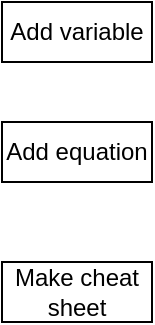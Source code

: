 <mxfile version="14.1.9" type="github" pages="3">
  <diagram id="2yFx_mqtz67Pj3CxTtEm" name="Whiteboard">
    <mxGraphModel dx="953" dy="586" grid="1" gridSize="10" guides="1" tooltips="1" connect="1" arrows="1" fold="1" page="1" pageScale="1" pageWidth="850" pageHeight="1100" math="0" shadow="0">
      <root>
        <mxCell id="FIBju56evsz0IUwhb-XU-0" />
        <mxCell id="FIBju56evsz0IUwhb-XU-1" parent="FIBju56evsz0IUwhb-XU-0" />
        <mxCell id="aS64D4CVeJAxAPNwVGbq-2" value="Add variable" style="rounded=0;whiteSpace=wrap;html=1;" parent="FIBju56evsz0IUwhb-XU-1" vertex="1">
          <mxGeometry x="365" y="100" width="75" height="30" as="geometry" />
        </mxCell>
        <mxCell id="aS64D4CVeJAxAPNwVGbq-3" value="Add equation" style="rounded=0;whiteSpace=wrap;html=1;" parent="FIBju56evsz0IUwhb-XU-1" vertex="1">
          <mxGeometry x="365" y="160" width="75" height="30" as="geometry" />
        </mxCell>
        <mxCell id="aS64D4CVeJAxAPNwVGbq-5" value="Make cheat sheet" style="rounded=0;whiteSpace=wrap;html=1;" parent="FIBju56evsz0IUwhb-XU-1" vertex="1">
          <mxGeometry x="365" y="230" width="75" height="30" as="geometry" />
        </mxCell>
      </root>
    </mxGraphModel>
  </diagram>
  <diagram id="Ml44lX84ljDbCF8pkIIf" name="Mockup">
    <mxGraphModel dx="2187" dy="1875" grid="1" gridSize="10" guides="1" tooltips="1" connect="1" arrows="1" fold="1" page="1" pageScale="1" pageWidth="850" pageHeight="1100" math="0" shadow="0">
      <root>
        <mxCell id="0" />
        <mxCell id="1" parent="0" />
        <mxCell id="WI4F5f1zV7nUWWtO1QKk-4" value="" style="strokeWidth=1;shadow=0;dashed=0;align=center;html=1;shape=mxgraph.mockup.containers.browserWindow;rSize=0;strokeColor=#666666;strokeColor2=#008cff;strokeColor3=#c4c4c4;mainText=,;recursiveResize=0;" parent="1" vertex="1">
          <mxGeometry x="-70" y="20" width="960" height="690" as="geometry" />
        </mxCell>
        <mxCell id="WI4F5f1zV7nUWWtO1QKk-5" value="Page 1" style="strokeWidth=1;shadow=0;dashed=0;align=center;html=1;shape=mxgraph.mockup.containers.anchor;fontSize=17;fontColor=#666666;align=left;" parent="WI4F5f1zV7nUWWtO1QKk-4" vertex="1">
          <mxGeometry x="60" y="12" width="110" height="26" as="geometry" />
        </mxCell>
        <mxCell id="WI4F5f1zV7nUWWtO1QKk-6" value="https://www.draw.io" style="strokeWidth=1;shadow=0;dashed=0;align=center;html=1;shape=mxgraph.mockup.containers.anchor;rSize=0;fontSize=17;fontColor=#666666;align=left;" parent="WI4F5f1zV7nUWWtO1QKk-4" vertex="1">
          <mxGeometry x="130" y="60" width="250" height="26" as="geometry" />
        </mxCell>
        <mxCell id="vdhxvwEADm5-jfVzZxHt-2" value="" style="rounded=0;whiteSpace=wrap;html=1;" parent="WI4F5f1zV7nUWWtO1QKk-4" vertex="1">
          <mxGeometry y="110" width="180" height="580" as="geometry" />
        </mxCell>
        <mxCell id="vdhxvwEADm5-jfVzZxHt-4" value="Add variable" style="rounded=1;whiteSpace=wrap;html=1;" parent="WI4F5f1zV7nUWWtO1QKk-4" vertex="1">
          <mxGeometry x="30" y="170" width="120" height="30" as="geometry" />
        </mxCell>
        <mxCell id="vdhxvwEADm5-jfVzZxHt-5" value="Add equation" style="rounded=1;whiteSpace=wrap;html=1;" parent="WI4F5f1zV7nUWWtO1QKk-4" vertex="1">
          <mxGeometry x="30" y="380" width="120" height="30" as="geometry" />
        </mxCell>
        <mxCell id="LuoPNY09o6dhREgk3uKN-3" style="rounded=0;orthogonalLoop=1;jettySize=auto;html=1;exitX=1;exitY=0.5;exitDx=0;exitDy=0;entryX=0;entryY=0.5;entryDx=0;entryDy=0;fontSize=17;dashed=1;" parent="WI4F5f1zV7nUWWtO1QKk-4" source="vdhxvwEADm5-jfVzZxHt-17" target="vdhxvwEADm5-jfVzZxHt-31" edge="1">
          <mxGeometry relative="1" as="geometry" />
        </mxCell>
        <mxCell id="vdhxvwEADm5-jfVzZxHt-17" value="&lt;div&gt;&lt;font style=&quot;font-size: 19px&quot;&gt;V&lt;/font&gt;&lt;/div&gt;&lt;div&gt;Volume&lt;/div&gt;" style="rounded=1;whiteSpace=wrap;html=1;align=center;" parent="WI4F5f1zV7nUWWtO1QKk-4" vertex="1">
          <mxGeometry x="320" y="250" width="120" height="60" as="geometry" />
        </mxCell>
        <mxCell id="vdhxvwEADm5-jfVzZxHt-18" value="" style="shape=image;html=1;verticalAlign=top;verticalLabelPosition=bottom;labelBackgroundColor=#ffffff;imageAspect=0;aspect=fixed;image=https://cdn4.iconfinder.com/data/icons/wirecons-free-vector-icons/32/move-128.png;align=center;" parent="WI4F5f1zV7nUWWtO1QKk-4" vertex="1">
          <mxGeometry x="420" y="240" width="28" height="28" as="geometry" />
        </mxCell>
        <mxCell id="vdhxvwEADm5-jfVzZxHt-19" value="&lt;font style=&quot;font-size: 10px&quot;&gt;The amount of space a substance takes up&lt;/font&gt;" style="strokeWidth=1;shadow=0;dashed=0;align=center;html=1;shape=mxgraph.mockup.text.callout;linkText=;textSize=17;textColor=#666666;callDir=NW;callStyle=line;fontSize=17;fontColor=#666666;align=left;verticalAlign=top;strokeColor=#666666;" parent="WI4F5f1zV7nUWWtO1QKk-4" vertex="1">
          <mxGeometry x="280" y="200" width="100" height="50" as="geometry" />
        </mxCell>
        <mxCell id="vdhxvwEADm5-jfVzZxHt-29" value="Variables" style="text;html=1;strokeColor=none;fillColor=none;align=center;verticalAlign=middle;whiteSpace=wrap;rounded=0;fontSize=17;fontStyle=1" parent="WI4F5f1zV7nUWWtO1QKk-4" vertex="1">
          <mxGeometry x="10" y="130" width="70" height="20" as="geometry" />
        </mxCell>
        <mxCell id="vdhxvwEADm5-jfVzZxHt-30" value="Equations" style="text;html=1;strokeColor=none;fillColor=none;align=center;verticalAlign=middle;whiteSpace=wrap;rounded=0;fontSize=17;fontStyle=1;" parent="WI4F5f1zV7nUWWtO1QKk-4" vertex="1">
          <mxGeometry x="10" y="342" width="70" height="20" as="geometry" />
        </mxCell>
        <mxCell id="vdhxvwEADm5-jfVzZxHt-31" value="&lt;div&gt;&lt;font style=&quot;font-size: 16px&quot;&gt;PV = nRT&lt;/font&gt;&lt;/div&gt;&lt;div&gt;&lt;font style=&quot;font-size: 12px&quot;&gt;Ideal Gas Law&lt;/font&gt;&lt;/div&gt;" style="rounded=1;whiteSpace=wrap;html=1;align=center;strokeWidth=6;" parent="WI4F5f1zV7nUWWtO1QKk-4" vertex="1">
          <mxGeometry x="670" y="348" width="120" height="60" as="geometry" />
        </mxCell>
        <mxCell id="vdhxvwEADm5-jfVzZxHt-32" value="" style="shape=image;html=1;verticalAlign=top;verticalLabelPosition=bottom;labelBackgroundColor=#ffffff;imageAspect=0;aspect=fixed;image=https://cdn4.iconfinder.com/data/icons/wirecons-free-vector-icons/32/move-128.png;align=center;" parent="WI4F5f1zV7nUWWtO1QKk-4" vertex="1">
          <mxGeometry x="770" y="338" width="28" height="28" as="geometry" />
        </mxCell>
        <mxCell id="vdhxvwEADm5-jfVzZxHt-33" value="&lt;font style=&quot;font-size: 10px&quot;&gt;Equation to estimate the state of a gas in ideal conditions&lt;/font&gt;" style="strokeWidth=1;shadow=0;dashed=0;align=center;html=1;shape=mxgraph.mockup.text.callout;linkText=;textSize=17;textColor=#666666;callDir=NW;callStyle=line;fontSize=17;fontColor=#666666;align=left;verticalAlign=top;strokeColor=#666666;" parent="WI4F5f1zV7nUWWtO1QKk-4" vertex="1">
          <mxGeometry x="620" y="300" width="110" height="48" as="geometry" />
        </mxCell>
        <mxCell id="vdhxvwEADm5-jfVzZxHt-34" value="" style="shape=image;html=1;verticalAlign=top;verticalLabelPosition=bottom;labelBackgroundColor=#ffffff;imageAspect=0;aspect=fixed;image=https://cdn1.iconfinder.com/data/icons/feather-2/24/log-in-128.png;align=center;" parent="WI4F5f1zV7nUWWtO1QKk-4" vertex="1">
          <mxGeometry x="930" y="118" width="17" height="17" as="geometry" />
        </mxCell>
        <mxCell id="vdhxvwEADm5-jfVzZxHt-35" value="Log-in/ Sign-up" style="text;html=1;strokeColor=none;fillColor=none;align=right;verticalAlign=middle;whiteSpace=wrap;rounded=0;" parent="WI4F5f1zV7nUWWtO1QKk-4" vertex="1">
          <mxGeometry x="830" y="119" width="100" height="20" as="geometry" />
        </mxCell>
        <mxCell id="vdhxvwEADm5-jfVzZxHt-39" value="" style="endArrow=none;html=1;exitX=0;exitY=0.5;exitDx=0;exitDy=0;entryX=1;entryY=0.5;entryDx=0;entryDy=0;" parent="WI4F5f1zV7nUWWtO1QKk-4" edge="1">
          <mxGeometry width="50" height="50" relative="1" as="geometry">
            <mxPoint y="332" as="sourcePoint" />
            <mxPoint x="180" y="332" as="targetPoint" />
          </mxGeometry>
        </mxCell>
        <mxCell id="vdhxvwEADm5-jfVzZxHt-40" value="" style="shape=image;html=1;verticalAlign=top;verticalLabelPosition=bottom;labelBackgroundColor=#ffffff;imageAspect=0;aspect=fixed;image=https://cdn1.iconfinder.com/data/icons/feather-2/24/zoom-in-128.png;align=center;" parent="WI4F5f1zV7nUWWtO1QKk-4" vertex="1">
          <mxGeometry x="921" y="647" width="28" height="28" as="geometry" />
        </mxCell>
        <mxCell id="vdhxvwEADm5-jfVzZxHt-41" value="" style="shape=image;html=1;verticalAlign=top;verticalLabelPosition=bottom;labelBackgroundColor=#ffffff;imageAspect=0;aspect=fixed;image=https://cdn1.iconfinder.com/data/icons/feather-2/24/zoom-out-128.png;align=center;" parent="WI4F5f1zV7nUWWtO1QKk-4" vertex="1">
          <mxGeometry x="893" y="647" width="28" height="28" as="geometry" />
        </mxCell>
        <mxCell id="vdhxvwEADm5-jfVzZxHt-50" value="" style="rounded=0;whiteSpace=wrap;html=1;align=center;" parent="WI4F5f1zV7nUWWtO1QKk-4" vertex="1">
          <mxGeometry x="10" y="210" width="160" height="110" as="geometry" />
        </mxCell>
        <mxCell id="vdhxvwEADm5-jfVzZxHt-52" value="" style="html=1;verticalLabelPosition=bottom;labelBackgroundColor=#ffffff;verticalAlign=top;shadow=0;dashed=0;strokeWidth=2;shape=mxgraph.ios7.misc.scroll_(vertical);fillColor=#a0a0a0;align=center;" parent="WI4F5f1zV7nUWWtO1QKk-4" vertex="1">
          <mxGeometry x="160" y="464" width="6" height="40" as="geometry" />
        </mxCell>
        <mxCell id="vdhxvwEADm5-jfVzZxHt-53" value="" style="rounded=0;whiteSpace=wrap;html=1;align=center;" parent="WI4F5f1zV7nUWWtO1QKk-4" vertex="1">
          <mxGeometry x="10" y="420" width="160" height="160" as="geometry" />
        </mxCell>
        <mxCell id="vdhxvwEADm5-jfVzZxHt-54" value="&amp;nbsp;&amp;nbsp;&amp;nbsp; Volume (V)" style="text;html=1;strokeColor=#000000;fillColor=#ffffff;align=left;verticalAlign=middle;whiteSpace=wrap;rounded=0;" parent="WI4F5f1zV7nUWWtO1QKk-4" vertex="1">
          <mxGeometry x="10" y="210" width="160" height="40" as="geometry" />
        </mxCell>
        <mxCell id="vdhxvwEADm5-jfVzZxHt-57" value="" style="endArrow=none;html=1;exitX=0;exitY=0.5;exitDx=0;exitDy=0;entryX=1;entryY=0.5;entryDx=0;entryDy=0;" parent="WI4F5f1zV7nUWWtO1QKk-4" edge="1">
          <mxGeometry width="50" height="50" relative="1" as="geometry">
            <mxPoint y="620" as="sourcePoint" />
            <mxPoint x="180" y="620" as="targetPoint" />
          </mxGeometry>
        </mxCell>
        <mxCell id="vdhxvwEADm5-jfVzZxHt-58" value="" style="shape=image;html=1;verticalAlign=top;verticalLabelPosition=bottom;labelBackgroundColor=#ffffff;imageAspect=0;aspect=fixed;image=https://cdn4.iconfinder.com/data/icons/glyphs/24/icons_save-128.png;align=center;" parent="WI4F5f1zV7nUWWtO1QKk-4" vertex="1">
          <mxGeometry x="930" y="145" width="17" height="17" as="geometry" />
        </mxCell>
        <mxCell id="vdhxvwEADm5-jfVzZxHt-59" value="Save to PDF" style="text;html=1;strokeColor=none;fillColor=none;align=right;verticalAlign=middle;whiteSpace=wrap;rounded=0;fontSize=12;" parent="WI4F5f1zV7nUWWtO1QKk-4" vertex="1">
          <mxGeometry x="820" y="146" width="110" height="20" as="geometry" />
        </mxCell>
        <mxCell id="vdhxvwEADm5-jfVzZxHt-62" value="&lt;div&gt;Double clicking an element in the canvas should centre it on the screen&lt;/div&gt;" style="text;html=1;strokeColor=none;fillColor=none;align=center;verticalAlign=middle;whiteSpace=wrap;rounded=0;fontSize=12;" parent="WI4F5f1zV7nUWWtO1QKk-4" vertex="1">
          <mxGeometry x="260" y="320" width="110" height="80" as="geometry" />
        </mxCell>
        <mxCell id="LuoPNY09o6dhREgk3uKN-7" value="Add link" style="rounded=1;whiteSpace=wrap;html=1;fontSize=12;align=center;" parent="WI4F5f1zV7nUWWtO1QKk-4" vertex="1">
          <mxGeometry x="10" y="647" width="150" height="22" as="geometry" />
        </mxCell>
        <mxCell id="RkbMY6eToga76T_WhzvT-1" value="&lt;div align=&quot;left&quot;&gt;&amp;nbsp;&amp;nbsp;&amp;nbsp; Ideal Gas Law&lt;/div&gt;&lt;div align=&quot;left&quot;&gt;&amp;nbsp;&amp;nbsp;&amp;nbsp; (PV = nRT)&lt;/div&gt;" style="rounded=0;whiteSpace=wrap;html=1;align=left;strokeColor=#36393d;fontColor=#FFFFFF;fillColor=#474747;" vertex="1" parent="WI4F5f1zV7nUWWtO1QKk-4">
          <mxGeometry x="10" y="420" width="160" height="40" as="geometry" />
        </mxCell>
        <mxCell id="vdhxvwEADm5-jfVzZxHt-56" value="" style="html=1;verticalLabelPosition=bottom;labelBackgroundColor=#ffffff;verticalAlign=top;shadow=0;dashed=0;strokeWidth=2;shape=mxgraph.ios7.misc.scroll_(vertical);fillColor=#a0a0a0;align=center;" parent="WI4F5f1zV7nUWWtO1QKk-4" vertex="1">
          <mxGeometry x="160" y="430" width="6" height="40" as="geometry" />
        </mxCell>
        <mxCell id="vdhxvwEADm5-jfVzZxHt-51" value="" style="html=1;verticalLabelPosition=bottom;labelBackgroundColor=#ffffff;verticalAlign=top;shadow=0;dashed=0;strokeWidth=2;shape=mxgraph.ios7.misc.scroll_(vertical);fillColor=#a0a0a0;align=center;" parent="WI4F5f1zV7nUWWtO1QKk-4" vertex="1">
          <mxGeometry x="160" y="220" width="6" height="40" as="geometry" />
        </mxCell>
        <mxCell id="RkbMY6eToga76T_WhzvT-35" style="edgeStyle=orthogonalEdgeStyle;rounded=0;orthogonalLoop=1;jettySize=auto;html=1;exitX=0.5;exitY=0;exitDx=0;exitDy=0;entryX=0;entryY=0.25;entryDx=0;entryDy=0;fontColor=#000000;" edge="1" parent="WI4F5f1zV7nUWWtO1QKk-4" source="RkbMY6eToga76T_WhzvT-7" target="RkbMY6eToga76T_WhzvT-33">
          <mxGeometry relative="1" as="geometry" />
        </mxCell>
        <mxCell id="RkbMY6eToga76T_WhzvT-7" value="Users can resize any element, and the text will scale" style="text;html=1;strokeColor=none;fillColor=none;align=center;verticalAlign=middle;whiteSpace=wrap;rounded=0;" vertex="1" parent="WI4F5f1zV7nUWWtO1QKk-4">
          <mxGeometry x="530" y="449" width="160" height="70" as="geometry" />
        </mxCell>
        <mxCell id="RkbMY6eToga76T_WhzvT-34" style="edgeStyle=orthogonalEdgeStyle;rounded=0;orthogonalLoop=1;jettySize=auto;html=1;exitX=0.5;exitY=0;exitDx=0;exitDy=0;entryX=1;entryY=0.5;entryDx=0;entryDy=0;fontColor=#000000;" edge="1" parent="WI4F5f1zV7nUWWtO1QKk-4" source="vdhxvwEADm5-jfVzZxHt-49" target="vdhxvwEADm5-jfVzZxHt-32">
          <mxGeometry relative="1" as="geometry" />
        </mxCell>
        <mxCell id="vdhxvwEADm5-jfVzZxHt-49" value="&lt;div&gt;User can drag variables and equations anywhere in canvas&lt;/div&gt;&lt;div&gt;&lt;br&gt;&lt;/div&gt;&lt;div&gt;Elements &lt;b&gt;can&lt;/b&gt; be dragged over one another. The element that appears on top will be the latest one created.&lt;br&gt;&lt;/div&gt;" style="text;html=1;strokeColor=none;fillColor=none;align=center;verticalAlign=middle;whiteSpace=wrap;rounded=0;" parent="WI4F5f1zV7nUWWtO1QKk-4" vertex="1">
          <mxGeometry x="760" y="437" width="170" height="109.5" as="geometry" />
        </mxCell>
        <mxCell id="RkbMY6eToga76T_WhzvT-33" value="" style="shape=image;html=1;verticalAlign=top;verticalLabelPosition=bottom;labelBackgroundColor=#ffffff;imageAspect=0;aspect=fixed;image=https://cdn2.iconfinder.com/data/icons/hawcons-gesture-stroke/32/icon_16_two_fingers_resize_in-128.png;strokeWidth=6;fillColor=#474747;fontColor=#000000;align=center;" vertex="1" parent="WI4F5f1zV7nUWWtO1QKk-4">
          <mxGeometry x="660.5" y="408" width="29" height="29" as="geometry" />
        </mxCell>
        <mxCell id="RkbMY6eToga76T_WhzvT-36" value="Hover over element to display description text" style="text;html=1;strokeColor=none;fillColor=none;align=center;verticalAlign=middle;whiteSpace=wrap;rounded=0;fontColor=#000000;" vertex="1" parent="WI4F5f1zV7nUWWtO1QKk-4">
          <mxGeometry x="260" y="175" width="170" height="35" as="geometry" />
        </mxCell>
        <mxCell id="RkbMY6eToga76T_WhzvT-42" value="" style="shape=image;html=1;verticalAlign=top;verticalLabelPosition=bottom;labelBackgroundColor=#ffffff;imageAspect=0;aspect=fixed;image=https://cdn1.iconfinder.com/data/icons/gradak-interface/32/interface-57-128.png;strokeWidth=6;fillColor=#474747;fontColor=#000000;align=center;" vertex="1" parent="WI4F5f1zV7nUWWtO1QKk-4">
          <mxGeometry x="865" y="647" width="28" height="28" as="geometry" />
        </mxCell>
        <mxCell id="RkbMY6eToga76T_WhzvT-86" value="" style="shape=image;html=1;verticalAlign=top;verticalLabelPosition=bottom;labelBackgroundColor=#ffffff;imageAspect=0;aspect=fixed;image=https://cdn2.iconfinder.com/data/icons/font-awesome/1792/hand-rock-o-128.png;strokeWidth=6;fillColor=#474747;fontColor=#000000;align=center;" vertex="1" parent="WI4F5f1zV7nUWWtO1QKk-4">
          <mxGeometry x="702" y="580" width="28" height="28" as="geometry" />
        </mxCell>
        <mxCell id="RkbMY6eToga76T_WhzvT-88" value="" style="rounded=0;whiteSpace=wrap;html=1;strokeWidth=1;fillColor=#dae8fc;align=center;strokeColor=#6c8ebf;" vertex="1" parent="WI4F5f1zV7nUWWtO1QKk-4">
          <mxGeometry x="620" y="162.5" width="120" height="60" as="geometry" />
        </mxCell>
        <mxCell id="RkbMY6eToga76T_WhzvT-89" value="" style="shape=image;html=1;verticalAlign=top;verticalLabelPosition=bottom;labelBackgroundColor=#ffffff;imageAspect=0;aspect=fixed;image=https://cdn0.iconfinder.com/data/icons/very-basic-android-l-lollipop-icon-pack/24/cursor-128.png;strokeWidth=1;fillColor=#474747;fontColor=#000000;align=center;" vertex="1" parent="WI4F5f1zV7nUWWtO1QKk-4">
          <mxGeometry x="730" y="216" width="28" height="28" as="geometry" />
        </mxCell>
        <mxCell id="vdhxvwEADm5-jfVzZxHt-6" value="" style="rounded=1;whiteSpace=wrap;html=1;" parent="1" vertex="1">
          <mxGeometry x="-110" y="900" width="350" height="310" as="geometry" />
        </mxCell>
        <mxCell id="vdhxvwEADm5-jfVzZxHt-7" value="New variable pop-up" style="text;html=1;strokeColor=none;fillColor=none;align=center;verticalAlign=middle;whiteSpace=wrap;rounded=0;" parent="1" vertex="1">
          <mxGeometry x="10" y="870" width="130" height="20" as="geometry" />
        </mxCell>
        <mxCell id="vdhxvwEADm5-jfVzZxHt-8" value="Variable name" style="fillColor=none;strokeColor=none;align=left;fontSize=14;fontColor=#212529;" parent="1" vertex="1">
          <mxGeometry x="-90" y="915" width="260" height="40" as="geometry" />
        </mxCell>
        <mxCell id="vdhxvwEADm5-jfVzZxHt-9" value="Volume" style="html=1;shadow=0;dashed=0;shape=mxgraph.bootstrap.rrect;rSize=5;fillColor=none;strokeColor=#999999;align=left;spacing=15;fontSize=14;fontColor=#6C767D;" parent="1" vertex="1">
          <mxGeometry width="140" height="30" relative="1" as="geometry">
            <mxPoint x="-90" y="955" as="offset" />
          </mxGeometry>
        </mxCell>
        <mxCell id="vdhxvwEADm5-jfVzZxHt-10" value="Description" style="fillColor=none;strokeColor=none;align=left;fontSize=14;fontColor=#212529;" parent="1" vertex="1">
          <mxGeometry width="260" height="40" relative="1" as="geometry">
            <mxPoint x="-90" y="995" as="offset" />
          </mxGeometry>
        </mxCell>
        <mxCell id="vdhxvwEADm5-jfVzZxHt-11" value="The amount of space a substance takes up." style="shadow=0;dashed=0;shape=mxgraph.bootstrap.rrect;rSize=5;fillColor=none;strokeColor=#999999;align=left;spacing=15;fontSize=14;fontColor=#6C767D;verticalAlign=top;labelPosition=center;verticalLabelPosition=middle;" parent="1" vertex="1">
          <mxGeometry width="300" height="100" relative="1" as="geometry">
            <mxPoint x="-85" y="1040" as="offset" />
          </mxGeometry>
        </mxCell>
        <mxCell id="vdhxvwEADm5-jfVzZxHt-14" value="V" style="html=1;shadow=0;dashed=0;shape=mxgraph.bootstrap.rrect;rSize=5;fillColor=none;strokeColor=#999999;align=left;spacing=15;fontSize=14;fontColor=#6C767D;" parent="1" vertex="1">
          <mxGeometry width="90" height="30" relative="1" as="geometry">
            <mxPoint x="90" y="955" as="offset" />
          </mxGeometry>
        </mxCell>
        <mxCell id="vdhxvwEADm5-jfVzZxHt-15" value="Symbol" style="fillColor=none;strokeColor=none;align=left;fontSize=14;fontColor=#212529;" parent="1" vertex="1">
          <mxGeometry x="90" y="915" width="80" height="40" as="geometry" />
        </mxCell>
        <mxCell id="vdhxvwEADm5-jfVzZxHt-16" value="Create variable!" style="rounded=1;whiteSpace=wrap;html=1;align=center;" parent="1" vertex="1">
          <mxGeometry x="5" y="1170" width="120" height="30" as="geometry" />
        </mxCell>
        <mxCell id="vdhxvwEADm5-jfVzZxHt-20" value="" style="rounded=1;whiteSpace=wrap;html=1;" parent="1" vertex="1">
          <mxGeometry x="260" y="890" width="350" height="380" as="geometry" />
        </mxCell>
        <mxCell id="vdhxvwEADm5-jfVzZxHt-21" value="New equation pop-up" style="text;html=1;strokeColor=none;fillColor=none;align=center;verticalAlign=middle;whiteSpace=wrap;rounded=0;" parent="1" vertex="1">
          <mxGeometry x="380" y="860" width="130" height="20" as="geometry" />
        </mxCell>
        <mxCell id="vdhxvwEADm5-jfVzZxHt-22" value="Equation name" style="fillColor=none;strokeColor=none;align=left;fontSize=14;fontColor=#212529;" parent="1" vertex="1">
          <mxGeometry x="280" y="905" width="140" height="40" as="geometry" />
        </mxCell>
        <mxCell id="vdhxvwEADm5-jfVzZxHt-23" value="Ideal Gas Law" style="html=1;shadow=0;dashed=0;shape=mxgraph.bootstrap.rrect;rSize=5;fillColor=none;strokeColor=#999999;align=left;spacing=15;fontSize=14;fontColor=#6C767D;" parent="1" vertex="1">
          <mxGeometry width="240" height="30" relative="1" as="geometry">
            <mxPoint x="280" y="945" as="offset" />
          </mxGeometry>
        </mxCell>
        <mxCell id="vdhxvwEADm5-jfVzZxHt-24" value="Description" style="fillColor=none;strokeColor=none;align=left;fontSize=14;fontColor=#212529;" parent="1" vertex="1">
          <mxGeometry width="260" height="40" relative="1" as="geometry">
            <mxPoint x="280" y="1070" as="offset" />
          </mxGeometry>
        </mxCell>
        <mxCell id="vdhxvwEADm5-jfVzZxHt-25" value="Equation to estimate the state of a gas in ideal considitons" style="shadow=0;dashed=0;shape=mxgraph.bootstrap.rrect;rSize=5;fillColor=none;strokeColor=#999999;align=left;spacing=15;fontSize=14;fontColor=#6C767D;verticalAlign=top;labelPosition=center;verticalLabelPosition=middle;whiteSpace=wrap;" parent="1" vertex="1">
          <mxGeometry width="300" height="100" relative="1" as="geometry">
            <mxPoint x="285" y="1110" as="offset" />
          </mxGeometry>
        </mxCell>
        <mxCell id="vdhxvwEADm5-jfVzZxHt-26" value="PV = nRT" style="html=1;shadow=0;dashed=0;shape=mxgraph.bootstrap.rrect;rSize=5;fillColor=none;strokeColor=#999999;align=left;spacing=15;fontSize=14;fontColor=#6C767D;" parent="1" vertex="1">
          <mxGeometry width="240" height="30" relative="1" as="geometry">
            <mxPoint x="280" y="1030" as="offset" />
          </mxGeometry>
        </mxCell>
        <mxCell id="vdhxvwEADm5-jfVzZxHt-27" value="Type out equation with symbols" style="fillColor=none;strokeColor=none;align=left;fontSize=14;fontColor=#212529;" parent="1" vertex="1">
          <mxGeometry x="280" y="990" width="80" height="40" as="geometry" />
        </mxCell>
        <mxCell id="vdhxvwEADm5-jfVzZxHt-28" value="Create equation!" style="rounded=1;whiteSpace=wrap;html=1;align=center;" parent="1" vertex="1">
          <mxGeometry x="375" y="1230" width="120" height="30" as="geometry" />
        </mxCell>
        <mxCell id="RkbMY6eToga76T_WhzvT-95" style="edgeStyle=orthogonalEdgeStyle;rounded=0;orthogonalLoop=1;jettySize=auto;html=1;exitX=0;exitY=0.5;exitDx=0;exitDy=0;fontColor=#000000;" edge="1" parent="1" source="vdhxvwEADm5-jfVzZxHt-47" target="vdhxvwEADm5-jfVzZxHt-40">
          <mxGeometry relative="1" as="geometry" />
        </mxCell>
        <mxCell id="vdhxvwEADm5-jfVzZxHt-47" value="&lt;div&gt;User should be able to zoom in and out with buttons and with  mouse.&lt;/div&gt;" style="text;html=1;strokeColor=none;fillColor=none;align=center;verticalAlign=middle;whiteSpace=wrap;rounded=0;" parent="1" vertex="1">
          <mxGeometry x="980" y="600" width="160" height="60" as="geometry" />
        </mxCell>
        <mxCell id="RkbMY6eToga76T_WhzvT-28" style="edgeStyle=orthogonalEdgeStyle;rounded=0;orthogonalLoop=1;jettySize=auto;html=1;exitX=1;exitY=0.25;exitDx=0;exitDy=0;fontColor=#000000;" edge="1" parent="1" source="vdhxvwEADm5-jfVzZxHt-60" target="RkbMY6eToga76T_WhzvT-1">
          <mxGeometry relative="1" as="geometry" />
        </mxCell>
        <mxCell id="vdhxvwEADm5-jfVzZxHt-60" value="&lt;div&gt;Clicking on an item in this list should highlight the element in the list and in the canvas&lt;/div&gt;&lt;div&gt;&lt;br&gt;&lt;/div&gt;&lt;div&gt;Highlighting one item de-selects any others. Ctrl + click to highlight multiple elements.&lt;br&gt;&lt;/div&gt;&lt;div&gt;&lt;br&gt;&lt;/div&gt;&lt;div&gt;Highlighted list item inverses colours, highlighted canvas element bolds border&lt;br&gt;&lt;/div&gt;" style="text;html=1;strokeColor=none;fillColor=none;align=center;verticalAlign=middle;whiteSpace=wrap;rounded=0;fontSize=12;" parent="1" vertex="1">
          <mxGeometry x="-360" y="450" width="160" height="178" as="geometry" />
        </mxCell>
        <mxCell id="RkbMY6eToga76T_WhzvT-37" style="edgeStyle=orthogonalEdgeStyle;rounded=0;orthogonalLoop=1;jettySize=auto;html=1;exitX=1;exitY=0.5;exitDx=0;exitDy=0;entryX=0;entryY=0.5;entryDx=0;entryDy=0;fontColor=#000000;" edge="1" parent="1" source="LuoPNY09o6dhREgk3uKN-5" target="LuoPNY09o6dhREgk3uKN-7">
          <mxGeometry relative="1" as="geometry" />
        </mxCell>
        <mxCell id="LuoPNY09o6dhREgk3uKN-5" value="&lt;div&gt;Clicking the button puts the canvas into &quot;add link&quot; mode.&lt;/div&gt;&lt;div&gt;&lt;br&gt;&lt;/div&gt;&lt;div&gt;In &quot;add link&quot; mode, you click on one element, and while holding the mouse down, drag the pointer to another element. This draws an arrow from the first element to the second.&lt;br&gt;&lt;/div&gt;&lt;div&gt;&lt;br&gt;&lt;/div&gt;&lt;div&gt;&lt;i&gt;In V1, there will be no text on the link describing it. The meaning of the arrow should be inferred.&lt;/i&gt;&lt;br&gt;&lt;/div&gt;" style="text;html=1;strokeColor=none;fillColor=none;align=center;verticalAlign=middle;whiteSpace=wrap;rounded=0;fontSize=12;" parent="1" vertex="1">
          <mxGeometry x="-390" y="690" width="210" height="160" as="geometry" />
        </mxCell>
        <mxCell id="RkbMY6eToga76T_WhzvT-27" style="edgeStyle=orthogonalEdgeStyle;rounded=0;orthogonalLoop=1;jettySize=auto;html=1;exitX=0.5;exitY=0;exitDx=0;exitDy=0;entryX=0;entryY=0.5;entryDx=0;entryDy=0;fontColor=#000000;" edge="1" parent="1" source="RkbMY6eToga76T_WhzvT-3" target="vdhxvwEADm5-jfVzZxHt-4">
          <mxGeometry relative="1" as="geometry" />
        </mxCell>
        <mxCell id="RkbMY6eToga76T_WhzvT-3" value="&lt;div&gt;Adding an equation or variable opens the corresponding pop-up window.&lt;/div&gt;&lt;div&gt;&lt;br&gt;&lt;/div&gt;&lt;div&gt;When a new element is created, it appears in the middle of the canvas&#39;s current orientation.&lt;/div&gt;" style="text;html=1;strokeColor=none;fillColor=none;align=center;verticalAlign=middle;whiteSpace=wrap;rounded=0;fontSize=12;" vertex="1" parent="1">
          <mxGeometry x="-260" y="250" width="130" height="90" as="geometry" />
        </mxCell>
        <mxCell id="RkbMY6eToga76T_WhzvT-4" value="&lt;p&gt;Login&lt;/p&gt;" style="text;html=1;strokeColor=none;fillColor=none;align=center;verticalAlign=middle;whiteSpace=wrap;rounded=0;fontColor=#FFFFFF;" vertex="1" parent="1">
          <mxGeometry x="950" y="106" width="40" height="20" as="geometry" />
        </mxCell>
        <mxCell id="RkbMY6eToga76T_WhzvT-93" style="edgeStyle=orthogonalEdgeStyle;rounded=0;orthogonalLoop=1;jettySize=auto;html=1;exitX=0;exitY=0.5;exitDx=0;exitDy=0;entryX=1;entryY=0.5;entryDx=0;entryDy=0;fontColor=#000000;" edge="1" parent="1" source="RkbMY6eToga76T_WhzvT-5" target="vdhxvwEADm5-jfVzZxHt-34">
          <mxGeometry relative="1" as="geometry" />
        </mxCell>
        <mxCell id="RkbMY6eToga76T_WhzvT-5" value="&lt;i&gt;Log-in/sign-up button link will remain empty in V1&lt;/i&gt;" style="text;html=1;strokeColor=none;fillColor=none;align=center;verticalAlign=middle;whiteSpace=wrap;rounded=0;" vertex="1" parent="1">
          <mxGeometry x="940" y="60" width="160" height="50.5" as="geometry" />
        </mxCell>
        <mxCell id="RkbMY6eToga76T_WhzvT-94" style="edgeStyle=orthogonalEdgeStyle;rounded=0;orthogonalLoop=1;jettySize=auto;html=1;exitX=0;exitY=0.5;exitDx=0;exitDy=0;entryX=1;entryY=0.5;entryDx=0;entryDy=0;fontColor=#000000;" edge="1" parent="1" source="RkbMY6eToga76T_WhzvT-6" target="vdhxvwEADm5-jfVzZxHt-58">
          <mxGeometry relative="1" as="geometry" />
        </mxCell>
        <mxCell id="RkbMY6eToga76T_WhzvT-6" value="&lt;div&gt;Save to PDF opens print dialogue window to print contents of canvas.&lt;/div&gt;&lt;div&gt;&lt;br&gt;&lt;/div&gt;&lt;div&gt;&lt;i&gt;This doesn&#39;t need to be perfect on V1.&lt;/i&gt;&lt;br&gt;&lt;/div&gt;" style="text;html=1;strokeColor=none;fillColor=none;align=center;verticalAlign=middle;whiteSpace=wrap;rounded=0;" vertex="1" parent="1">
          <mxGeometry x="930" y="161" width="160" height="70" as="geometry" />
        </mxCell>
        <mxCell id="RkbMY6eToga76T_WhzvT-10" value="" style="rounded=1;whiteSpace=wrap;html=1;" vertex="1" parent="1">
          <mxGeometry x="640" y="890" width="350" height="310" as="geometry" />
        </mxCell>
        <mxCell id="RkbMY6eToga76T_WhzvT-11" value="Contact us form" style="text;html=1;strokeColor=none;fillColor=none;align=center;verticalAlign=middle;whiteSpace=wrap;rounded=0;" vertex="1" parent="1">
          <mxGeometry x="760" y="860" width="130" height="20" as="geometry" />
        </mxCell>
        <mxCell id="RkbMY6eToga76T_WhzvT-13" value="Email address we can contact you at" style="html=1;shadow=0;dashed=0;shape=mxgraph.bootstrap.rrect;rSize=5;fillColor=none;strokeColor=#999999;align=left;spacing=15;fontSize=14;fontColor=#6C767D;" vertex="1" parent="1">
          <mxGeometry width="260" height="30" relative="1" as="geometry">
            <mxPoint x="660" y="940" as="offset" />
          </mxGeometry>
        </mxCell>
        <mxCell id="RkbMY6eToga76T_WhzvT-15" value="Enter message here." style="shadow=0;dashed=0;shape=mxgraph.bootstrap.rrect;rSize=5;fillColor=none;strokeColor=#999999;align=left;spacing=15;fontSize=14;fontColor=#6C767D;verticalAlign=top;labelPosition=center;verticalLabelPosition=middle;" vertex="1" parent="1">
          <mxGeometry width="300" height="100" relative="1" as="geometry">
            <mxPoint x="665" y="1030" as="offset" />
          </mxGeometry>
        </mxCell>
        <mxCell id="RkbMY6eToga76T_WhzvT-16" value="Subject" style="html=1;shadow=0;dashed=0;shape=mxgraph.bootstrap.rrect;rSize=5;fillColor=none;strokeColor=#999999;align=left;spacing=15;fontSize=14;fontColor=#6C767D;" vertex="1" parent="1">
          <mxGeometry width="250" height="30" relative="1" as="geometry">
            <mxPoint x="665" y="985" as="offset" />
          </mxGeometry>
        </mxCell>
        <mxCell id="RkbMY6eToga76T_WhzvT-18" value="Send message" style="rounded=1;whiteSpace=wrap;html=1;align=center;" vertex="1" parent="1">
          <mxGeometry x="755" y="1160" width="120" height="30" as="geometry" />
        </mxCell>
        <mxCell id="RkbMY6eToga76T_WhzvT-25" value="&lt;div&gt;&lt;font style=&quot;font-size: 19px&quot;&gt;V&lt;/font&gt;&lt;/div&gt;&lt;div&gt;Volume&lt;/div&gt;" style="rounded=1;whiteSpace=wrap;html=1;align=center;" vertex="1" parent="1">
          <mxGeometry x="-490" y="166" width="120" height="60" as="geometry" />
        </mxCell>
        <mxCell id="RkbMY6eToga76T_WhzvT-20" value="" style="perimeter=none;dashed=0;shape=rect;fillColor=#ffffff;strokeColor=#eeeeee;shadow=1;fontColor=#000000;align=center;" vertex="1" parent="1">
          <mxGeometry x="-390" y="60" width="170" height="130" as="geometry" />
        </mxCell>
        <mxCell id="RkbMY6eToga76T_WhzvT-21" value="Edit" style="text;verticalAlign=middle;fontSize=15;spacing=16;resizeWidth=1;" vertex="1" parent="RkbMY6eToga76T_WhzvT-20">
          <mxGeometry width="170" height="42" relative="1" as="geometry">
            <mxPoint as="offset" />
          </mxGeometry>
        </mxCell>
        <mxCell id="RkbMY6eToga76T_WhzvT-22" value="Delete" style="text;verticalAlign=middle;fontSize=15;spacing=16;resizeWidth=1;" vertex="1" parent="RkbMY6eToga76T_WhzvT-20">
          <mxGeometry width="170" height="42" relative="1" as="geometry">
            <mxPoint y="42" as="offset" />
          </mxGeometry>
        </mxCell>
        <mxCell id="RkbMY6eToga76T_WhzvT-23" value="Remove all links" style="text;verticalAlign=middle;fontSize=15;spacing=16;resizeWidth=1;" vertex="1" parent="RkbMY6eToga76T_WhzvT-20">
          <mxGeometry width="170" height="42" relative="1" as="geometry">
            <mxPoint y="84" as="offset" />
          </mxGeometry>
        </mxCell>
        <mxCell id="RkbMY6eToga76T_WhzvT-29" value="Right-click an element to open &quot;edit&quot; menu" style="text;html=1;strokeColor=none;fillColor=none;align=center;verticalAlign=middle;whiteSpace=wrap;rounded=0;fontColor=#000000;" vertex="1" parent="1">
          <mxGeometry x="-545" y="131" width="120" height="20" as="geometry" />
        </mxCell>
        <mxCell id="RkbMY6eToga76T_WhzvT-32" style="edgeStyle=orthogonalEdgeStyle;rounded=0;orthogonalLoop=1;jettySize=auto;html=1;exitX=0.5;exitY=0;exitDx=0;exitDy=0;fontColor=#000000;" edge="1" parent="1" source="RkbMY6eToga76T_WhzvT-31" target="RkbMY6eToga76T_WhzvT-42">
          <mxGeometry relative="1" as="geometry" />
        </mxCell>
        <mxCell id="RkbMY6eToga76T_WhzvT-31" value="&lt;div&gt;Resizes the canvas so all elements are on the screen&lt;/div&gt;&lt;div&gt;&lt;i&gt;Need more detail on how this should work&lt;/i&gt;&lt;br&gt;&lt;/div&gt;" style="text;html=1;strokeColor=none;fillColor=none;align=center;verticalAlign=middle;whiteSpace=wrap;rounded=0;fontColor=#000000;" vertex="1" parent="1">
          <mxGeometry x="850" y="760" width="120" height="60" as="geometry" />
        </mxCell>
        <mxCell id="RkbMY6eToga76T_WhzvT-40" value="&lt;div&gt;&quot;Edit&quot; re-opens the variable name pop-up&lt;/div&gt;&lt;div&gt;&lt;br&gt;&lt;/div&gt;&lt;div&gt;&quot;Delete&quot; deletes all link objects associated&lt;/div&gt;&lt;div&gt;with the variablesand then deletes the variable&lt;/div&gt;&lt;div&gt;&lt;br&gt;&lt;/div&gt;&lt;div&gt;&quot;Remove all links&quot; just deletes the links.&lt;/div&gt;&lt;div&gt;&lt;br&gt;&lt;/div&gt;&lt;div&gt;&lt;i&gt;In future version, add &quot;duplicate&quot;&lt;/i&gt;&lt;br&gt;&lt;/div&gt;" style="text;html=1;align=center;verticalAlign=middle;resizable=0;points=[];autosize=1;" vertex="1" parent="1">
          <mxGeometry x="-650" y="235" width="260" height="120" as="geometry" />
        </mxCell>
        <mxCell id="RkbMY6eToga76T_WhzvT-87" style="edgeStyle=orthogonalEdgeStyle;rounded=0;orthogonalLoop=1;jettySize=auto;html=1;exitX=0.5;exitY=0;exitDx=0;exitDy=0;entryX=0.5;entryY=1;entryDx=0;entryDy=0;fontColor=#000000;" edge="1" parent="1" source="RkbMY6eToga76T_WhzvT-85" target="RkbMY6eToga76T_WhzvT-86">
          <mxGeometry relative="1" as="geometry" />
        </mxCell>
        <mxCell id="RkbMY6eToga76T_WhzvT-85" value="Holding on scroll wheel drags the canvas around, leaving the elements in place relative to it." style="text;whiteSpace=wrap;html=1;fontColor=#000000;" vertex="1" parent="1">
          <mxGeometry x="561" y="770" width="170" height="50" as="geometry" />
        </mxCell>
        <mxCell id="RkbMY6eToga76T_WhzvT-92" style="edgeStyle=orthogonalEdgeStyle;rounded=0;orthogonalLoop=1;jettySize=auto;html=1;exitX=0;exitY=0.5;exitDx=0;exitDy=0;entryX=1;entryY=0.5;entryDx=0;entryDy=0;fontColor=#000000;" edge="1" parent="1" source="RkbMY6eToga76T_WhzvT-90" target="RkbMY6eToga76T_WhzvT-88">
          <mxGeometry relative="1" as="geometry" />
        </mxCell>
        <mxCell id="RkbMY6eToga76T_WhzvT-90" value="&lt;div&gt;Dragging the mouse along the canvas creates a group selector. When the mouse is released, all elements adjascent to the rectangular selector will be highlighted and concatenated to a group.&lt;br&gt;&lt;/div&gt;&lt;div&gt;&lt;br&gt;&lt;/div&gt;&lt;div&gt;Elements in a group are moved and resized simulataneously.&lt;/div&gt;&lt;div&gt;&lt;br&gt;&lt;/div&gt;&lt;div&gt;If the elements were different sizes before resizing, they become the same size when resizing starts.&lt;br&gt;&lt;/div&gt;" style="text;html=1;strokeColor=none;fillColor=none;align=center;verticalAlign=middle;whiteSpace=wrap;rounded=0;" vertex="1" parent="1">
          <mxGeometry x="1020" y="310" width="230" height="180" as="geometry" />
        </mxCell>
        <mxCell id="RkbMY6eToga76T_WhzvT-98" style="edgeStyle=orthogonalEdgeStyle;rounded=0;orthogonalLoop=1;jettySize=auto;html=1;exitX=1;exitY=0.5;exitDx=0;exitDy=0;entryX=0.086;entryY=0.101;entryDx=0;entryDy=0;entryPerimeter=0;fontColor=#000000;" edge="1" parent="1" source="RkbMY6eToga76T_WhzvT-97" target="WI4F5f1zV7nUWWtO1QKk-4">
          <mxGeometry relative="1" as="geometry" />
        </mxCell>
        <mxCell id="RkbMY6eToga76T_WhzvT-97" value="Refresh completely restarts the page" style="text;html=1;strokeColor=none;fillColor=none;align=center;verticalAlign=middle;whiteSpace=wrap;rounded=0;fontColor=#000000;" vertex="1" parent="1">
          <mxGeometry x="-230" y="-30" width="90" height="70" as="geometry" />
        </mxCell>
        <mxCell id="RkbMY6eToga76T_WhzvT-100" style="edgeStyle=orthogonalEdgeStyle;rounded=0;orthogonalLoop=1;jettySize=auto;html=1;exitX=0.5;exitY=1;exitDx=0;exitDy=0;entryX=0.958;entryY=-0.006;entryDx=0;entryDy=0;entryPerimeter=0;fontColor=#000000;" edge="1" parent="1" source="RkbMY6eToga76T_WhzvT-99" target="WI4F5f1zV7nUWWtO1QKk-4">
          <mxGeometry relative="1" as="geometry" />
        </mxCell>
        <mxCell id="RkbMY6eToga76T_WhzvT-99" value="Resizing the window dynamically resizes the visible canvas" style="text;html=1;strokeColor=none;fillColor=none;align=center;verticalAlign=middle;whiteSpace=wrap;rounded=0;fontColor=#000000;" vertex="1" parent="1">
          <mxGeometry x="530" y="-110" width="110" height="60" as="geometry" />
        </mxCell>
        <mxCell id="RkbMY6eToga76T_WhzvT-103" style="edgeStyle=orthogonalEdgeStyle;rounded=0;orthogonalLoop=1;jettySize=auto;html=1;exitX=0.5;exitY=1;exitDx=0;exitDy=0;fontColor=#000000;" edge="1" parent="1" source="RkbMY6eToga76T_WhzvT-102" target="WI4F5f1zV7nUWWtO1QKk-6">
          <mxGeometry relative="1" as="geometry" />
        </mxCell>
        <mxCell id="RkbMY6eToga76T_WhzvT-102" value="URL accessible anywhere, host on Netlify/Heroku/Gtihub/Vercel" style="text;html=1;strokeColor=none;fillColor=none;align=center;verticalAlign=middle;whiteSpace=wrap;rounded=0;fontColor=#000000;" vertex="1" parent="1">
          <mxGeometry x="110" y="-110" width="110" height="60" as="geometry" />
        </mxCell>
      </root>
    </mxGraphModel>
  </diagram>
  <diagram id="hnvf3hiaataFCTE1iJjq" name="User activities">
    <mxGraphModel dx="953" dy="586" grid="1" gridSize="10" guides="1" tooltips="1" connect="1" arrows="1" fold="1" page="1" pageScale="1" pageWidth="850" pageHeight="1100" math="0" shadow="0">
      <root>
        <mxCell id="d1k6UCxszsR5TgWQvc8n-0" />
        <mxCell id="d1k6UCxszsR5TgWQvc8n-1" parent="d1k6UCxszsR5TgWQvc8n-0" />
        <mxCell id="Q5tuIZAKEU5hcmSeYdQp-0" value="User can" style="text;html=1;strokeColor=none;fillColor=none;align=center;verticalAlign=middle;whiteSpace=wrap;rounded=0;fontSize=12;" parent="d1k6UCxszsR5TgWQvc8n-1" vertex="1">
          <mxGeometry x="60" y="50" width="130" height="20" as="geometry" />
        </mxCell>
      </root>
    </mxGraphModel>
  </diagram>
</mxfile>
